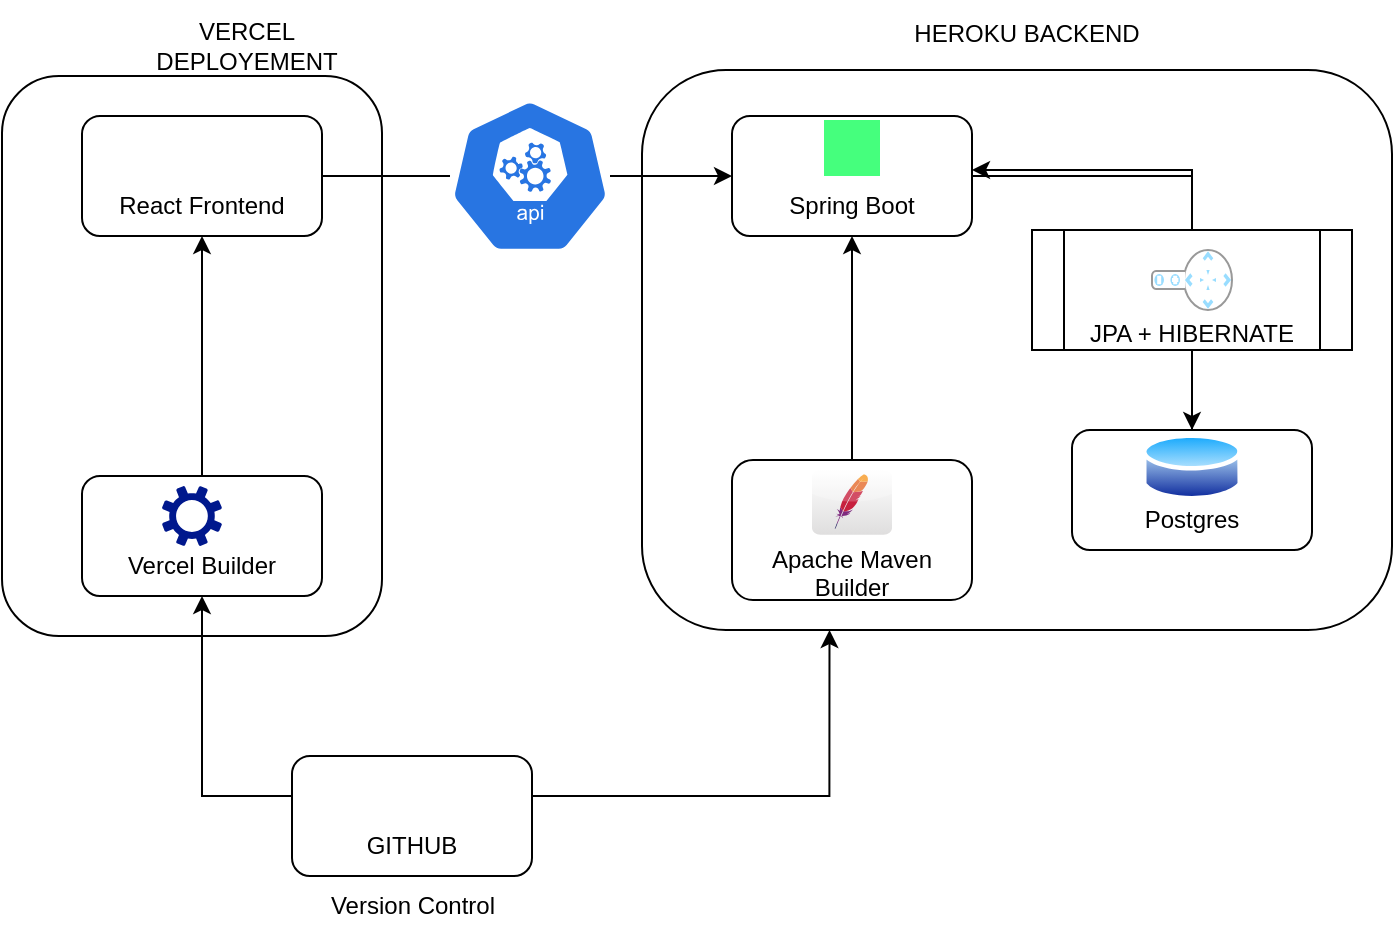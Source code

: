 <mxfile version="20.0.4" type="device"><diagram id="YWKWoTd8pgtwKnQh_PdK" name="Page-1"><mxGraphModel dx="1038" dy="617" grid="1" gridSize="10" guides="1" tooltips="1" connect="1" arrows="1" fold="1" page="1" pageScale="1" pageWidth="850" pageHeight="1100" math="0" shadow="0"><root><mxCell id="0"/><mxCell id="1" parent="0"/><mxCell id="5IH6YtwGIaCv9ACx6I2_-8" value="" style="rounded=1;whiteSpace=wrap;html=1;" vertex="1" parent="1"><mxGeometry x="220" y="160" width="190" height="280" as="geometry"/></mxCell><mxCell id="5IH6YtwGIaCv9ACx6I2_-9" value="" style="rounded=1;whiteSpace=wrap;html=1;" vertex="1" parent="1"><mxGeometry x="540" y="157" width="375" height="280" as="geometry"/></mxCell><mxCell id="5IH6YtwGIaCv9ACx6I2_-14" style="edgeStyle=orthogonalEdgeStyle;rounded=0;orthogonalLoop=1;jettySize=auto;html=1;entryX=0.5;entryY=1;entryDx=0;entryDy=0;" edge="1" parent="1" source="5IH6YtwGIaCv9ACx6I2_-1" target="5IH6YtwGIaCv9ACx6I2_-2"><mxGeometry relative="1" as="geometry"><Array as="points"><mxPoint x="320" y="520"/></Array></mxGeometry></mxCell><mxCell id="5IH6YtwGIaCv9ACx6I2_-35" style="edgeStyle=orthogonalEdgeStyle;rounded=0;orthogonalLoop=1;jettySize=auto;html=1;entryX=0.25;entryY=1;entryDx=0;entryDy=0;" edge="1" parent="1" source="5IH6YtwGIaCv9ACx6I2_-1" target="5IH6YtwGIaCv9ACx6I2_-9"><mxGeometry relative="1" as="geometry"><Array as="points"><mxPoint x="634" y="520"/></Array></mxGeometry></mxCell><mxCell id="5IH6YtwGIaCv9ACx6I2_-1" value="&lt;br&gt;&lt;br&gt;GITHUB" style="rounded=1;whiteSpace=wrap;html=1;" vertex="1" parent="1"><mxGeometry x="365" y="500" width="120" height="60" as="geometry"/></mxCell><mxCell id="5IH6YtwGIaCv9ACx6I2_-24" style="edgeStyle=orthogonalEdgeStyle;rounded=0;orthogonalLoop=1;jettySize=auto;html=1;entryX=0.5;entryY=1;entryDx=0;entryDy=0;" edge="1" parent="1" source="5IH6YtwGIaCv9ACx6I2_-2" target="5IH6YtwGIaCv9ACx6I2_-3"><mxGeometry relative="1" as="geometry"/></mxCell><mxCell id="5IH6YtwGIaCv9ACx6I2_-2" value="&lt;br&gt;&lt;br&gt;Vercel Builder" style="rounded=1;whiteSpace=wrap;html=1;" vertex="1" parent="1"><mxGeometry x="260" y="360" width="120" height="60" as="geometry"/></mxCell><mxCell id="5IH6YtwGIaCv9ACx6I2_-34" style="edgeStyle=orthogonalEdgeStyle;rounded=0;orthogonalLoop=1;jettySize=auto;html=1;entryX=0;entryY=0.5;entryDx=0;entryDy=0;startArrow=none;" edge="1" parent="1" source="5IH6YtwGIaCv9ACx6I2_-36" target="5IH6YtwGIaCv9ACx6I2_-4"><mxGeometry relative="1" as="geometry"/></mxCell><mxCell id="5IH6YtwGIaCv9ACx6I2_-3" value="&lt;br&gt;&lt;br&gt;React Frontend" style="rounded=1;whiteSpace=wrap;html=1;" vertex="1" parent="1"><mxGeometry x="260" y="180" width="120" height="60" as="geometry"/></mxCell><mxCell id="5IH6YtwGIaCv9ACx6I2_-30" style="edgeStyle=orthogonalEdgeStyle;rounded=0;orthogonalLoop=1;jettySize=auto;html=1;" edge="1" parent="1" source="5IH6YtwGIaCv9ACx6I2_-4" target="5IH6YtwGIaCv9ACx6I2_-23"><mxGeometry relative="1" as="geometry"/></mxCell><mxCell id="5IH6YtwGIaCv9ACx6I2_-4" value="&lt;br&gt;&lt;br&gt;Spring Boot" style="rounded=1;whiteSpace=wrap;html=1;" vertex="1" parent="1"><mxGeometry x="585" y="180" width="120" height="60" as="geometry"/></mxCell><mxCell id="5IH6YtwGIaCv9ACx6I2_-31" style="edgeStyle=orthogonalEdgeStyle;rounded=0;orthogonalLoop=1;jettySize=auto;html=1;" edge="1" parent="1" source="5IH6YtwGIaCv9ACx6I2_-5"><mxGeometry relative="1" as="geometry"><mxPoint x="705" y="207" as="targetPoint"/><Array as="points"><mxPoint x="815" y="207"/></Array></mxGeometry></mxCell><mxCell id="5IH6YtwGIaCv9ACx6I2_-5" value="&lt;br&gt;&lt;br&gt;Postgres" style="rounded=1;whiteSpace=wrap;html=1;" vertex="1" parent="1"><mxGeometry x="755" y="337" width="120" height="60" as="geometry"/></mxCell><mxCell id="5IH6YtwGIaCv9ACx6I2_-29" style="edgeStyle=orthogonalEdgeStyle;rounded=0;orthogonalLoop=1;jettySize=auto;html=1;entryX=0.5;entryY=1;entryDx=0;entryDy=0;" edge="1" parent="1" source="5IH6YtwGIaCv9ACx6I2_-6" target="5IH6YtwGIaCv9ACx6I2_-4"><mxGeometry relative="1" as="geometry"/></mxCell><mxCell id="5IH6YtwGIaCv9ACx6I2_-6" value="&lt;br&gt;&lt;br&gt;&lt;br&gt;Apache Maven Builder" style="rounded=1;whiteSpace=wrap;html=1;" vertex="1" parent="1"><mxGeometry x="585" y="352" width="120" height="70" as="geometry"/></mxCell><mxCell id="5IH6YtwGIaCv9ACx6I2_-10" value="" style="shape=image;html=1;verticalAlign=top;verticalLabelPosition=bottom;labelBackgroundColor=#ffffff;imageAspect=0;aspect=fixed;image=https://cdn0.iconfinder.com/data/icons/social-network-9/50/29-128.png" vertex="1" parent="1"><mxGeometry x="410" y="503" width="34" height="34" as="geometry"/></mxCell><mxCell id="5IH6YtwGIaCv9ACx6I2_-15" value="" style="shape=image;html=1;verticalAlign=top;verticalLabelPosition=bottom;labelBackgroundColor=#ffffff;imageAspect=0;aspect=fixed;image=https://cdn1.iconfinder.com/data/icons/ionicons-fill-vol-2/512/logo-vercel-128.png" vertex="1" parent="1"><mxGeometry x="250" y="122" width="38" height="38" as="geometry"/></mxCell><mxCell id="5IH6YtwGIaCv9ACx6I2_-17" value="VERCEL DEPLOYEMENT" style="text;html=1;strokeColor=none;fillColor=none;align=center;verticalAlign=middle;whiteSpace=wrap;rounded=0;" vertex="1" parent="1"><mxGeometry x="285" y="130" width="115" height="30" as="geometry"/></mxCell><mxCell id="5IH6YtwGIaCv9ACx6I2_-20" value="" style="shape=image;html=1;verticalAlign=top;verticalLabelPosition=bottom;labelBackgroundColor=#ffffff;imageAspect=0;aspect=fixed;image=https://cdn2.iconfinder.com/data/icons/boxicons-logos/24/bxl-heroku-128.png" vertex="1" parent="1"><mxGeometry x="645" y="122" width="32" height="32" as="geometry"/></mxCell><mxCell id="5IH6YtwGIaCv9ACx6I2_-21" value="HEROKU BACKEND" style="text;html=1;strokeColor=none;fillColor=none;align=center;verticalAlign=middle;whiteSpace=wrap;rounded=0;" vertex="1" parent="1"><mxGeometry x="675" y="124" width="115" height="30" as="geometry"/></mxCell><mxCell id="5IH6YtwGIaCv9ACx6I2_-23" value="" style="aspect=fixed;perimeter=ellipsePerimeter;html=1;align=center;shadow=0;dashed=0;spacingTop=3;image;image=img/lib/active_directory/database.svg;" vertex="1" parent="1"><mxGeometry x="790" y="337" width="50" height="37" as="geometry"/></mxCell><mxCell id="5IH6YtwGIaCv9ACx6I2_-25" value="" style="shape=image;html=1;verticalAlign=top;verticalLabelPosition=bottom;labelBackgroundColor=#ffffff;imageAspect=0;aspect=fixed;image=https://cdn1.iconfinder.com/data/icons/unicons-line-vol-5/24/react-128.png" vertex="1" parent="1"><mxGeometry x="296" y="180" width="38" height="38" as="geometry"/></mxCell><mxCell id="5IH6YtwGIaCv9ACx6I2_-26" value="" style="shape=image;html=1;verticalAlign=top;verticalLabelPosition=bottom;labelBackgroundColor=#ffffff;imageAspect=0;aspect=fixed;image=https://cdn2.iconfinder.com/data/icons/boxicons-logos/24/bxl-spring-boot-128.png;imageBackground=#45FF7D;" vertex="1" parent="1"><mxGeometry x="631" y="182" width="28" height="28" as="geometry"/></mxCell><mxCell id="5IH6YtwGIaCv9ACx6I2_-27" value="" style="sketch=0;aspect=fixed;pointerEvents=1;shadow=0;dashed=0;html=1;strokeColor=none;labelPosition=center;verticalLabelPosition=bottom;verticalAlign=top;align=center;fillColor=#00188D;shape=mxgraph.mscae.enterprise.settings" vertex="1" parent="1"><mxGeometry x="300" y="365" width="30" height="30" as="geometry"/></mxCell><mxCell id="5IH6YtwGIaCv9ACx6I2_-28" value="" style="dashed=0;outlineConnect=0;html=1;align=center;labelPosition=center;verticalLabelPosition=bottom;verticalAlign=top;shape=mxgraph.webicons.apache;gradientColor=#DFDEDE" vertex="1" parent="1"><mxGeometry x="625" y="357" width="40" height="32.4" as="geometry"/></mxCell><mxCell id="5IH6YtwGIaCv9ACx6I2_-32" value="&lt;br&gt;&lt;br&gt;&lt;br&gt;JPA + HIBERNATE" style="shape=process;whiteSpace=wrap;html=1;backgroundOutline=1;" vertex="1" parent="1"><mxGeometry x="735" y="237" width="160" height="60" as="geometry"/></mxCell><mxCell id="5IH6YtwGIaCv9ACx6I2_-33" value="" style="verticalLabelPosition=bottom;shadow=0;dashed=0;align=center;html=1;verticalAlign=top;strokeWidth=1;shape=mxgraph.mockup.navigation.mapNavigator;fillColor2=#99ddff;strokeColor2=none;strokeColor3=#ffffff;strokeColor=#999999;direction=south;" vertex="1" parent="1"><mxGeometry x="795" y="247" width="40" height="30" as="geometry"/></mxCell><mxCell id="5IH6YtwGIaCv9ACx6I2_-36" value="" style="sketch=0;html=1;dashed=0;whitespace=wrap;fillColor=#2875E2;strokeColor=#ffffff;points=[[0.005,0.63,0],[0.1,0.2,0],[0.9,0.2,0],[0.5,0,0],[0.995,0.63,0],[0.72,0.99,0],[0.5,1,0],[0.28,0.99,0]];shape=mxgraph.kubernetes.icon;prIcon=api" vertex="1" parent="1"><mxGeometry x="444" y="170" width="80" height="80" as="geometry"/></mxCell><mxCell id="5IH6YtwGIaCv9ACx6I2_-37" value="" style="edgeStyle=orthogonalEdgeStyle;rounded=0;orthogonalLoop=1;jettySize=auto;html=1;entryX=0;entryY=0.5;entryDx=0;entryDy=0;endArrow=none;" edge="1" parent="1" source="5IH6YtwGIaCv9ACx6I2_-3" target="5IH6YtwGIaCv9ACx6I2_-36"><mxGeometry relative="1" as="geometry"><mxPoint x="380" y="210" as="sourcePoint"/><mxPoint x="585" y="210" as="targetPoint"/></mxGeometry></mxCell><mxCell id="5IH6YtwGIaCv9ACx6I2_-38" value="Version Control" style="text;html=1;strokeColor=none;fillColor=none;align=center;verticalAlign=middle;whiteSpace=wrap;rounded=0;" vertex="1" parent="1"><mxGeometry x="383" y="560" width="85" height="30" as="geometry"/></mxCell></root></mxGraphModel></diagram></mxfile>